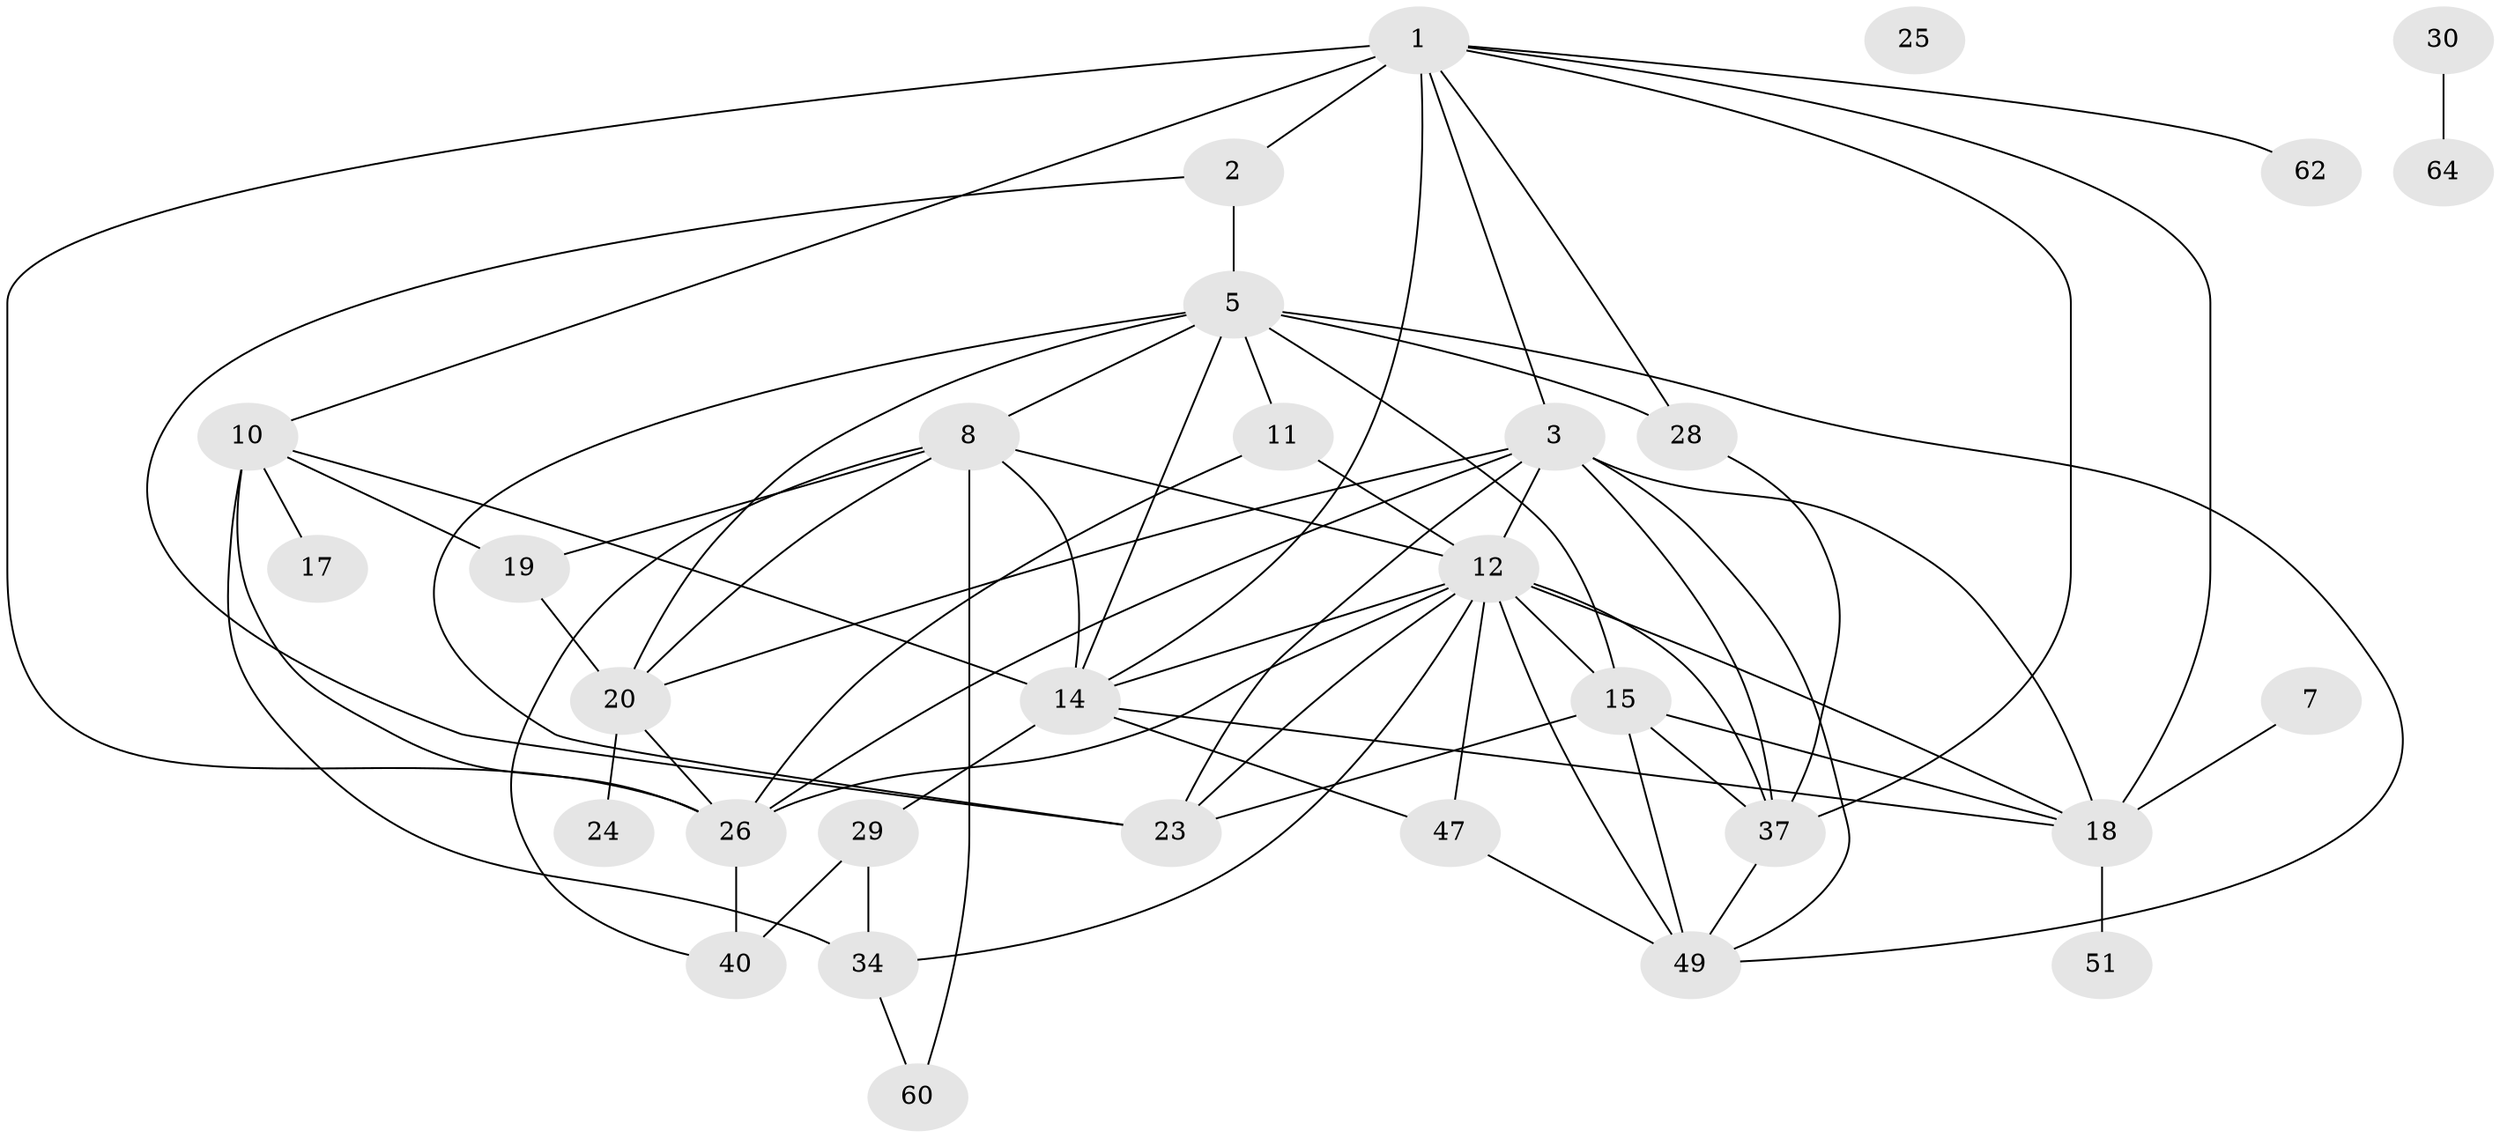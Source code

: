 // original degree distribution, {4: 0.21518987341772153, 5: 0.12658227848101267, 3: 0.24050632911392406, 2: 0.17721518987341772, 1: 0.16455696202531644, 0: 0.012658227848101266, 6: 0.0379746835443038, 7: 0.02531645569620253}
// Generated by graph-tools (version 1.1) at 2025/16/03/04/25 18:16:31]
// undirected, 31 vertices, 68 edges
graph export_dot {
graph [start="1"]
  node [color=gray90,style=filled];
  1 [super="+4+6+32"];
  2 [super="+33+43+13+70"];
  3 [super="+48"];
  5 [super="+38+16+65"];
  7;
  8 [super="+9+21+42"];
  10 [super="+58+66+22+27"];
  11;
  12 [super="+54+45+61"];
  14 [super="+44"];
  15 [super="+41"];
  17;
  18 [super="+63+50"];
  19;
  20 [super="+77+36+57"];
  23 [super="+75"];
  24;
  25;
  26 [super="+35"];
  28;
  29 [super="+31"];
  30;
  34 [super="+55"];
  37 [super="+76+74"];
  40 [super="+72"];
  47 [super="+52+69"];
  49 [super="+68"];
  51;
  60 [super="+71"];
  62;
  64;
  1 -- 2 [weight=2];
  1 -- 10;
  1 -- 62;
  1 -- 14;
  1 -- 18;
  1 -- 37;
  1 -- 26;
  1 -- 28;
  1 -- 3;
  2 -- 23;
  2 -- 5;
  3 -- 20;
  3 -- 18;
  3 -- 49;
  3 -- 37;
  3 -- 23 [weight=2];
  3 -- 26;
  3 -- 12;
  5 -- 11;
  5 -- 23;
  5 -- 14;
  5 -- 20 [weight=2];
  5 -- 28;
  5 -- 49;
  5 -- 8;
  5 -- 15;
  7 -- 18;
  8 -- 14;
  8 -- 19;
  8 -- 20;
  8 -- 40;
  8 -- 60;
  8 -- 12;
  10 -- 34 [weight=2];
  10 -- 17;
  10 -- 14;
  10 -- 26;
  10 -- 19;
  11 -- 12;
  11 -- 26;
  12 -- 34;
  12 -- 26;
  12 -- 18 [weight=2];
  12 -- 47;
  12 -- 14;
  12 -- 15;
  12 -- 49;
  12 -- 37;
  12 -- 23;
  14 -- 29;
  14 -- 47;
  14 -- 18;
  15 -- 49;
  15 -- 37;
  15 -- 23 [weight=2];
  15 -- 18 [weight=2];
  18 -- 51;
  19 -- 20;
  20 -- 24;
  20 -- 26;
  26 -- 40;
  28 -- 37;
  29 -- 40;
  29 -- 34;
  30 -- 64;
  34 -- 60;
  37 -- 49;
  47 -- 49;
}
